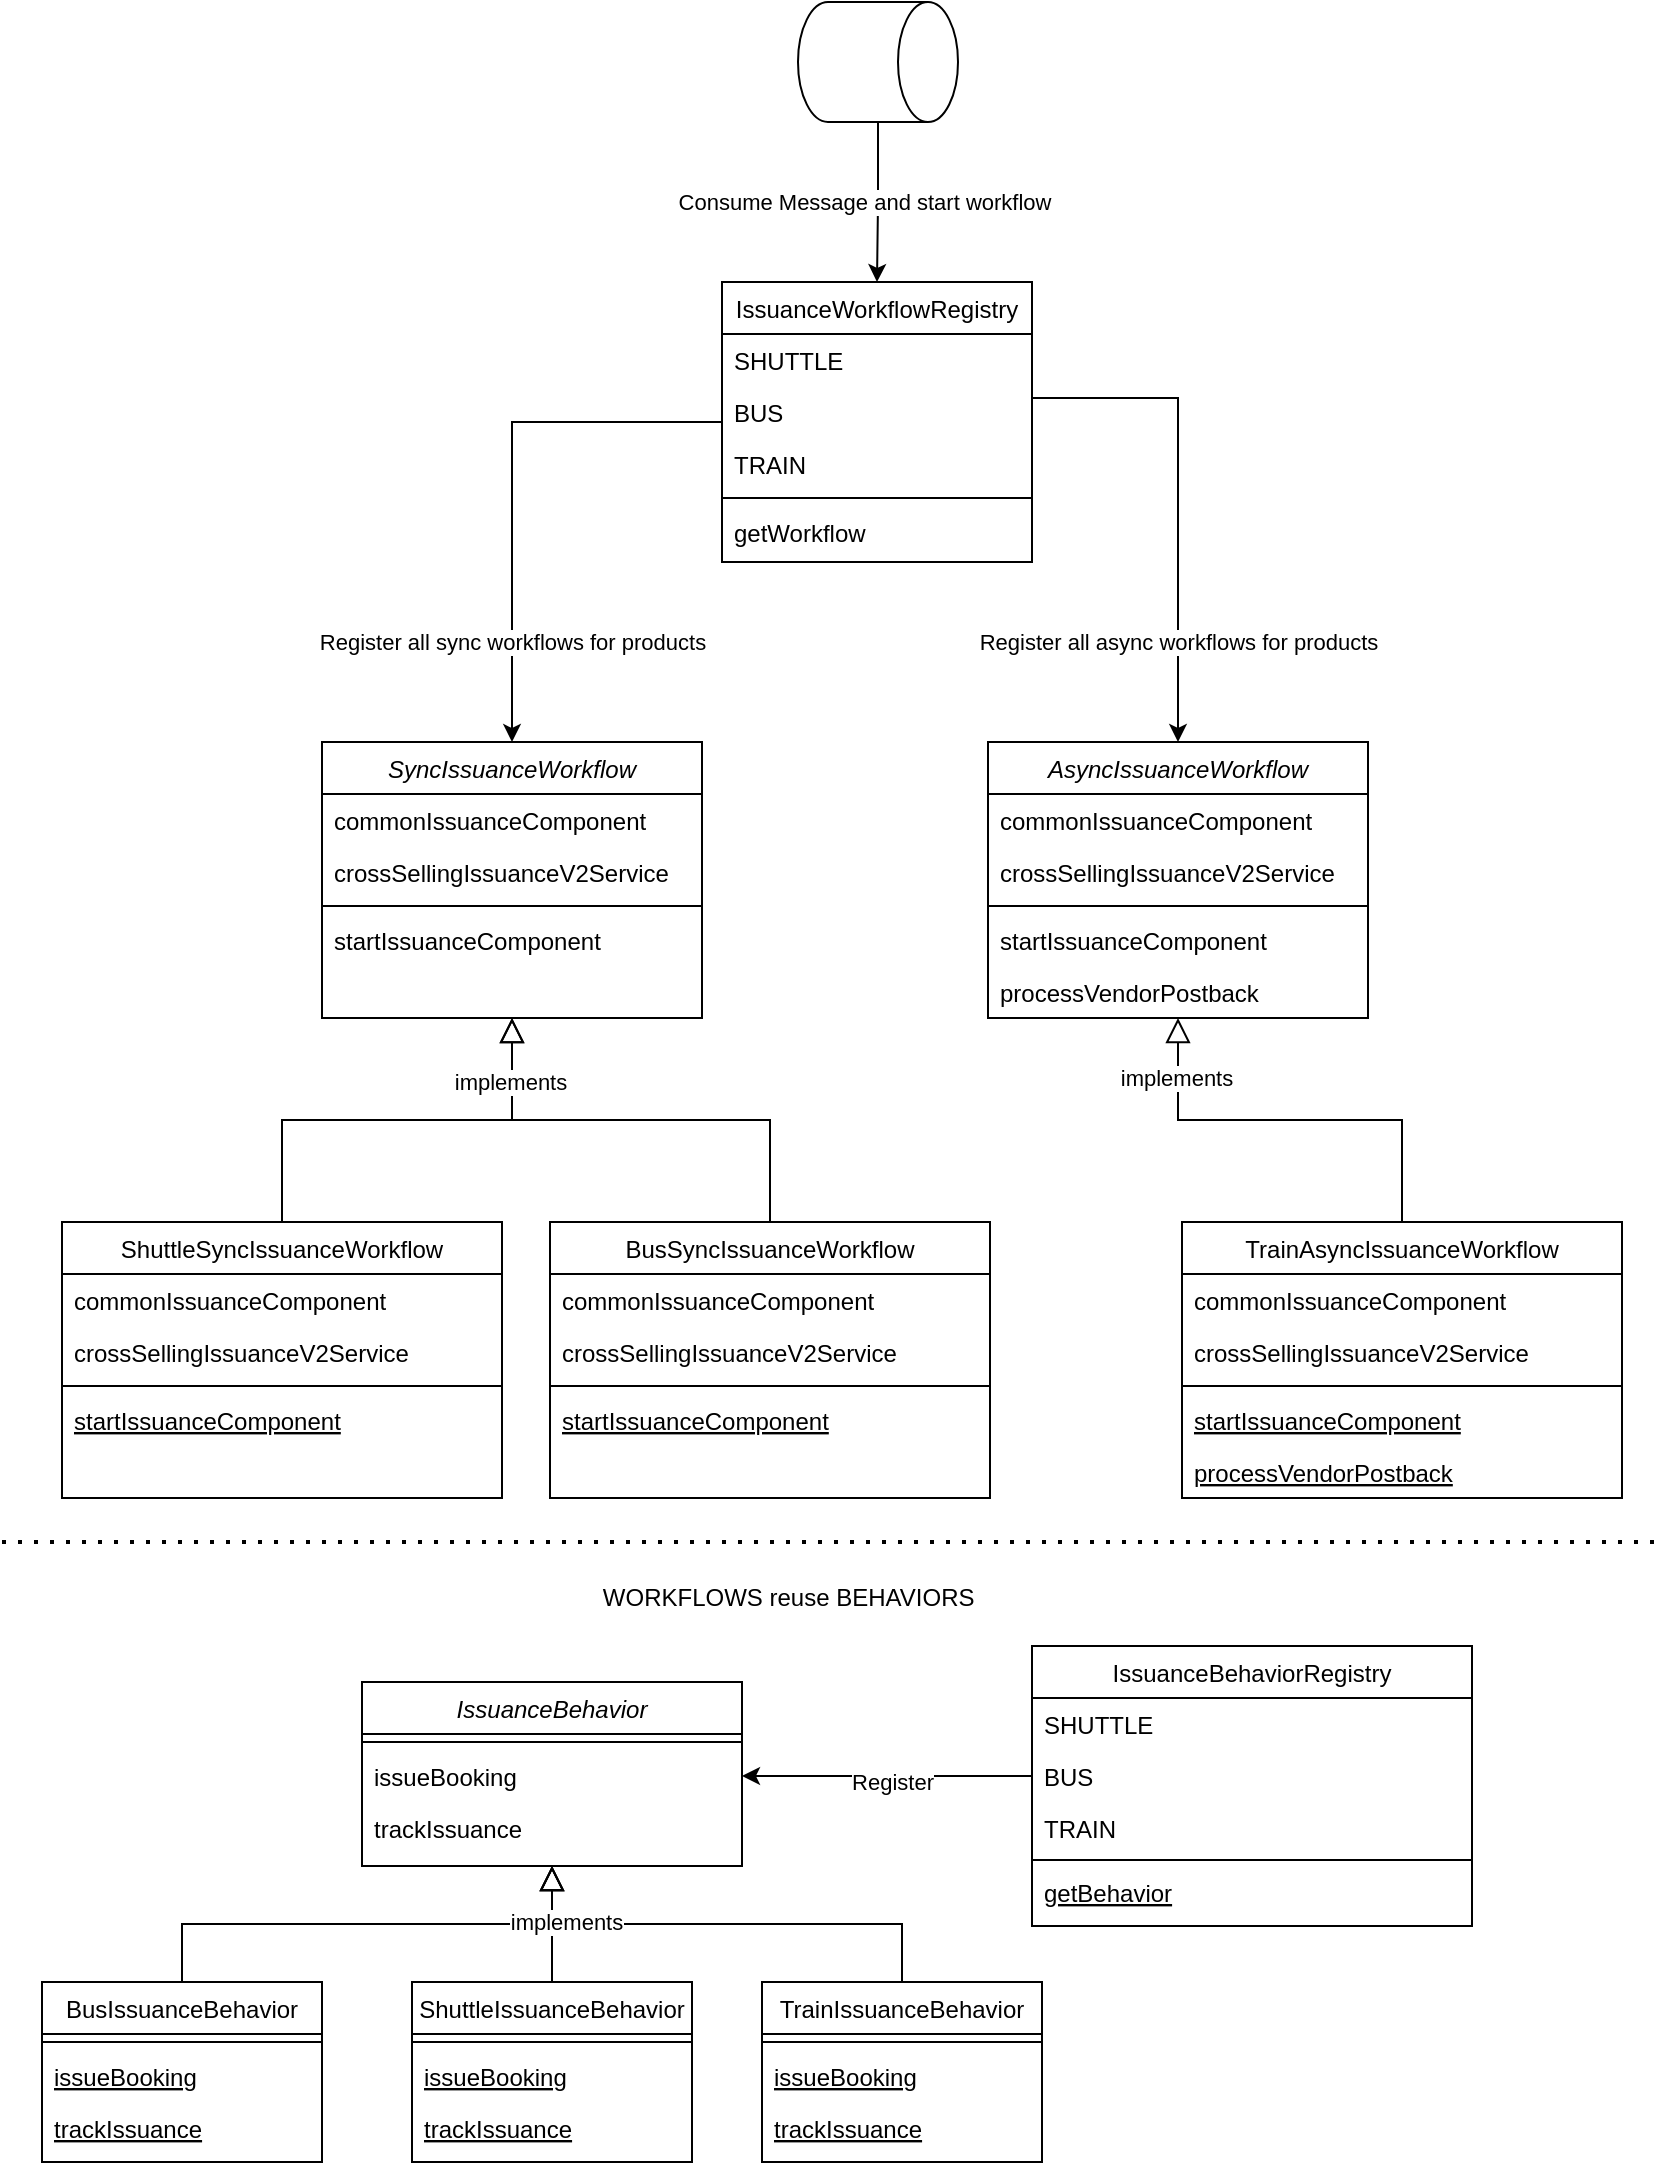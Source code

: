 <mxfile version="13.7.9" type="github">
  <diagram id="C5RBs43oDa-KdzZeNtuy" name="Page-1">
    <mxGraphModel dx="2013" dy="687" grid="1" gridSize="10" guides="1" tooltips="1" connect="1" arrows="1" fold="1" page="1" pageScale="1" pageWidth="827" pageHeight="1169" math="0" shadow="0">
      <root>
        <mxCell id="WIyWlLk6GJQsqaUBKTNV-0" />
        <mxCell id="WIyWlLk6GJQsqaUBKTNV-1" parent="WIyWlLk6GJQsqaUBKTNV-0" />
        <mxCell id="zkfFHV4jXpPFQw0GAbJ--12" value="" style="endArrow=block;endSize=10;endFill=0;shadow=0;strokeWidth=1;rounded=0;edgeStyle=orthogonalEdgeStyle;elbow=vertical;" parent="WIyWlLk6GJQsqaUBKTNV-1" source="zkfFHV4jXpPFQw0GAbJ--6" target="zkfFHV4jXpPFQw0GAbJ--0" edge="1">
          <mxGeometry width="160" relative="1" as="geometry">
            <mxPoint x="170" y="503" as="sourcePoint" />
            <mxPoint x="170" y="503" as="targetPoint" />
          </mxGeometry>
        </mxCell>
        <mxCell id="zkfFHV4jXpPFQw0GAbJ--16" value="" style="endArrow=block;endSize=10;endFill=0;shadow=0;strokeWidth=1;rounded=0;edgeStyle=elbowEdgeStyle;elbow=vertical;exitX=0.5;exitY=0;exitDx=0;exitDy=0;" parent="WIyWlLk6GJQsqaUBKTNV-1" source="3vIBMGjglbCC2fMAFa1k-2" target="zkfFHV4jXpPFQw0GAbJ--0" edge="1">
          <mxGeometry width="160" relative="1" as="geometry">
            <mxPoint x="380" y="660" as="sourcePoint" />
            <mxPoint x="280" y="571" as="targetPoint" />
          </mxGeometry>
        </mxCell>
        <mxCell id="3vIBMGjglbCC2fMAFa1k-8" value="implements" style="edgeLabel;html=1;align=center;verticalAlign=middle;resizable=0;points=[];" vertex="1" connectable="0" parent="zkfFHV4jXpPFQw0GAbJ--16">
          <mxGeometry x="0.723" y="1" relative="1" as="geometry">
            <mxPoint as="offset" />
          </mxGeometry>
        </mxCell>
        <mxCell id="3vIBMGjglbCC2fMAFa1k-7" value="Register all sync workflows for products" style="edgeStyle=orthogonalEdgeStyle;rounded=0;orthogonalLoop=1;jettySize=auto;html=1;entryX=0.5;entryY=0;entryDx=0;entryDy=0;" edge="1" parent="WIyWlLk6GJQsqaUBKTNV-1" source="zkfFHV4jXpPFQw0GAbJ--17" target="zkfFHV4jXpPFQw0GAbJ--0">
          <mxGeometry x="0.623" relative="1" as="geometry">
            <mxPoint as="offset" />
          </mxGeometry>
        </mxCell>
        <mxCell id="zkfFHV4jXpPFQw0GAbJ--0" value="SyncIssuanceWorkflow" style="swimlane;fontStyle=2;align=center;verticalAlign=top;childLayout=stackLayout;horizontal=1;startSize=26;horizontalStack=0;resizeParent=1;resizeLast=0;collapsible=1;marginBottom=0;rounded=0;shadow=0;strokeWidth=1;" parent="WIyWlLk6GJQsqaUBKTNV-1" vertex="1">
          <mxGeometry x="160" y="420" width="190" height="138" as="geometry">
            <mxRectangle x="230" y="140" width="160" height="26" as="alternateBounds" />
          </mxGeometry>
        </mxCell>
        <mxCell id="zkfFHV4jXpPFQw0GAbJ--1" value="commonIssuanceComponent" style="text;align=left;verticalAlign=top;spacingLeft=4;spacingRight=4;overflow=hidden;rotatable=0;points=[[0,0.5],[1,0.5]];portConstraint=eastwest;" parent="zkfFHV4jXpPFQw0GAbJ--0" vertex="1">
          <mxGeometry y="26" width="190" height="26" as="geometry" />
        </mxCell>
        <mxCell id="zkfFHV4jXpPFQw0GAbJ--2" value="crossSellingIssuanceV2Service" style="text;align=left;verticalAlign=top;spacingLeft=4;spacingRight=4;overflow=hidden;rotatable=0;points=[[0,0.5],[1,0.5]];portConstraint=eastwest;rounded=0;shadow=0;html=0;" parent="zkfFHV4jXpPFQw0GAbJ--0" vertex="1">
          <mxGeometry y="52" width="190" height="26" as="geometry" />
        </mxCell>
        <mxCell id="zkfFHV4jXpPFQw0GAbJ--4" value="" style="line;html=1;strokeWidth=1;align=left;verticalAlign=middle;spacingTop=-1;spacingLeft=3;spacingRight=3;rotatable=0;labelPosition=right;points=[];portConstraint=eastwest;" parent="zkfFHV4jXpPFQw0GAbJ--0" vertex="1">
          <mxGeometry y="78" width="190" height="8" as="geometry" />
        </mxCell>
        <mxCell id="zkfFHV4jXpPFQw0GAbJ--5" value="startIssuanceComponent" style="text;align=left;verticalAlign=top;spacingLeft=4;spacingRight=4;overflow=hidden;rotatable=0;points=[[0,0.5],[1,0.5]];portConstraint=eastwest;" parent="zkfFHV4jXpPFQw0GAbJ--0" vertex="1">
          <mxGeometry y="86" width="190" height="26" as="geometry" />
        </mxCell>
        <mxCell id="zkfFHV4jXpPFQw0GAbJ--6" value="ShuttleSyncIssuanceWorkflow" style="swimlane;fontStyle=0;align=center;verticalAlign=top;childLayout=stackLayout;horizontal=1;startSize=26;horizontalStack=0;resizeParent=1;resizeLast=0;collapsible=1;marginBottom=0;rounded=0;shadow=0;strokeWidth=1;" parent="WIyWlLk6GJQsqaUBKTNV-1" vertex="1">
          <mxGeometry x="30" y="660" width="220" height="138" as="geometry">
            <mxRectangle x="130" y="380" width="160" height="26" as="alternateBounds" />
          </mxGeometry>
        </mxCell>
        <mxCell id="zkfFHV4jXpPFQw0GAbJ--7" value="commonIssuanceComponent" style="text;align=left;verticalAlign=top;spacingLeft=4;spacingRight=4;overflow=hidden;rotatable=0;points=[[0,0.5],[1,0.5]];portConstraint=eastwest;" parent="zkfFHV4jXpPFQw0GAbJ--6" vertex="1">
          <mxGeometry y="26" width="220" height="26" as="geometry" />
        </mxCell>
        <mxCell id="zkfFHV4jXpPFQw0GAbJ--8" value="crossSellingIssuanceV2Service" style="text;align=left;verticalAlign=top;spacingLeft=4;spacingRight=4;overflow=hidden;rotatable=0;points=[[0,0.5],[1,0.5]];portConstraint=eastwest;rounded=0;shadow=0;html=0;" parent="zkfFHV4jXpPFQw0GAbJ--6" vertex="1">
          <mxGeometry y="52" width="220" height="26" as="geometry" />
        </mxCell>
        <mxCell id="zkfFHV4jXpPFQw0GAbJ--9" value="" style="line;html=1;strokeWidth=1;align=left;verticalAlign=middle;spacingTop=-1;spacingLeft=3;spacingRight=3;rotatable=0;labelPosition=right;points=[];portConstraint=eastwest;" parent="zkfFHV4jXpPFQw0GAbJ--6" vertex="1">
          <mxGeometry y="78" width="220" height="8" as="geometry" />
        </mxCell>
        <mxCell id="zkfFHV4jXpPFQw0GAbJ--10" value="startIssuanceComponent" style="text;align=left;verticalAlign=top;spacingLeft=4;spacingRight=4;overflow=hidden;rotatable=0;points=[[0,0.5],[1,0.5]];portConstraint=eastwest;fontStyle=4" parent="zkfFHV4jXpPFQw0GAbJ--6" vertex="1">
          <mxGeometry y="86" width="220" height="26" as="geometry" />
        </mxCell>
        <mxCell id="3vIBMGjglbCC2fMAFa1k-2" value="BusSyncIssuanceWorkflow" style="swimlane;fontStyle=0;align=center;verticalAlign=top;childLayout=stackLayout;horizontal=1;startSize=26;horizontalStack=0;resizeParent=1;resizeLast=0;collapsible=1;marginBottom=0;rounded=0;shadow=0;strokeWidth=1;" vertex="1" parent="WIyWlLk6GJQsqaUBKTNV-1">
          <mxGeometry x="274" y="660" width="220" height="138" as="geometry">
            <mxRectangle x="130" y="380" width="160" height="26" as="alternateBounds" />
          </mxGeometry>
        </mxCell>
        <mxCell id="3vIBMGjglbCC2fMAFa1k-3" value="commonIssuanceComponent" style="text;align=left;verticalAlign=top;spacingLeft=4;spacingRight=4;overflow=hidden;rotatable=0;points=[[0,0.5],[1,0.5]];portConstraint=eastwest;" vertex="1" parent="3vIBMGjglbCC2fMAFa1k-2">
          <mxGeometry y="26" width="220" height="26" as="geometry" />
        </mxCell>
        <mxCell id="3vIBMGjglbCC2fMAFa1k-4" value="crossSellingIssuanceV2Service" style="text;align=left;verticalAlign=top;spacingLeft=4;spacingRight=4;overflow=hidden;rotatable=0;points=[[0,0.5],[1,0.5]];portConstraint=eastwest;rounded=0;shadow=0;html=0;" vertex="1" parent="3vIBMGjglbCC2fMAFa1k-2">
          <mxGeometry y="52" width="220" height="26" as="geometry" />
        </mxCell>
        <mxCell id="3vIBMGjglbCC2fMAFa1k-5" value="" style="line;html=1;strokeWidth=1;align=left;verticalAlign=middle;spacingTop=-1;spacingLeft=3;spacingRight=3;rotatable=0;labelPosition=right;points=[];portConstraint=eastwest;" vertex="1" parent="3vIBMGjglbCC2fMAFa1k-2">
          <mxGeometry y="78" width="220" height="8" as="geometry" />
        </mxCell>
        <mxCell id="3vIBMGjglbCC2fMAFa1k-6" value="startIssuanceComponent" style="text;align=left;verticalAlign=top;spacingLeft=4;spacingRight=4;overflow=hidden;rotatable=0;points=[[0,0.5],[1,0.5]];portConstraint=eastwest;fontStyle=4" vertex="1" parent="3vIBMGjglbCC2fMAFa1k-2">
          <mxGeometry y="86" width="220" height="26" as="geometry" />
        </mxCell>
        <mxCell id="3vIBMGjglbCC2fMAFa1k-39" value="" style="endArrow=block;endSize=10;endFill=0;shadow=0;strokeWidth=1;rounded=0;edgeStyle=elbowEdgeStyle;elbow=vertical;exitX=0.5;exitY=0;exitDx=0;exitDy=0;" edge="1" parent="WIyWlLk6GJQsqaUBKTNV-1" source="3vIBMGjglbCC2fMAFa1k-52" target="3vIBMGjglbCC2fMAFa1k-42">
          <mxGeometry width="160" relative="1" as="geometry">
            <mxPoint x="713" y="660" as="sourcePoint" />
            <mxPoint x="613" y="571" as="targetPoint" />
          </mxGeometry>
        </mxCell>
        <mxCell id="3vIBMGjglbCC2fMAFa1k-40" value="implements" style="edgeLabel;html=1;align=center;verticalAlign=middle;resizable=0;points=[];" vertex="1" connectable="0" parent="3vIBMGjglbCC2fMAFa1k-39">
          <mxGeometry x="0.723" y="1" relative="1" as="geometry">
            <mxPoint as="offset" />
          </mxGeometry>
        </mxCell>
        <mxCell id="3vIBMGjglbCC2fMAFa1k-41" value="Register all async workflows for products" style="edgeStyle=orthogonalEdgeStyle;rounded=0;orthogonalLoop=1;jettySize=auto;html=1;entryX=0.5;entryY=0;entryDx=0;entryDy=0;exitX=1;exitY=0.231;exitDx=0;exitDy=0;exitPerimeter=0;" edge="1" parent="WIyWlLk6GJQsqaUBKTNV-1" source="zkfFHV4jXpPFQw0GAbJ--19" target="3vIBMGjglbCC2fMAFa1k-42">
          <mxGeometry x="0.592" relative="1" as="geometry">
            <mxPoint x="588" y="330" as="sourcePoint" />
            <mxPoint as="offset" />
          </mxGeometry>
        </mxCell>
        <mxCell id="3vIBMGjglbCC2fMAFa1k-42" value="AsyncIssuanceWorkflow" style="swimlane;fontStyle=2;align=center;verticalAlign=top;childLayout=stackLayout;horizontal=1;startSize=26;horizontalStack=0;resizeParent=1;resizeLast=0;collapsible=1;marginBottom=0;rounded=0;shadow=0;strokeWidth=1;" vertex="1" parent="WIyWlLk6GJQsqaUBKTNV-1">
          <mxGeometry x="493" y="420" width="190" height="138" as="geometry">
            <mxRectangle x="230" y="140" width="160" height="26" as="alternateBounds" />
          </mxGeometry>
        </mxCell>
        <mxCell id="3vIBMGjglbCC2fMAFa1k-43" value="commonIssuanceComponent" style="text;align=left;verticalAlign=top;spacingLeft=4;spacingRight=4;overflow=hidden;rotatable=0;points=[[0,0.5],[1,0.5]];portConstraint=eastwest;" vertex="1" parent="3vIBMGjglbCC2fMAFa1k-42">
          <mxGeometry y="26" width="190" height="26" as="geometry" />
        </mxCell>
        <mxCell id="3vIBMGjglbCC2fMAFa1k-44" value="crossSellingIssuanceV2Service" style="text;align=left;verticalAlign=top;spacingLeft=4;spacingRight=4;overflow=hidden;rotatable=0;points=[[0,0.5],[1,0.5]];portConstraint=eastwest;rounded=0;shadow=0;html=0;" vertex="1" parent="3vIBMGjglbCC2fMAFa1k-42">
          <mxGeometry y="52" width="190" height="26" as="geometry" />
        </mxCell>
        <mxCell id="3vIBMGjglbCC2fMAFa1k-45" value="" style="line;html=1;strokeWidth=1;align=left;verticalAlign=middle;spacingTop=-1;spacingLeft=3;spacingRight=3;rotatable=0;labelPosition=right;points=[];portConstraint=eastwest;" vertex="1" parent="3vIBMGjglbCC2fMAFa1k-42">
          <mxGeometry y="78" width="190" height="8" as="geometry" />
        </mxCell>
        <mxCell id="3vIBMGjglbCC2fMAFa1k-46" value="startIssuanceComponent" style="text;align=left;verticalAlign=top;spacingLeft=4;spacingRight=4;overflow=hidden;rotatable=0;points=[[0,0.5],[1,0.5]];portConstraint=eastwest;" vertex="1" parent="3vIBMGjglbCC2fMAFa1k-42">
          <mxGeometry y="86" width="190" height="26" as="geometry" />
        </mxCell>
        <mxCell id="3vIBMGjglbCC2fMAFa1k-62" value="processVendorPostback" style="text;align=left;verticalAlign=top;spacingLeft=4;spacingRight=4;overflow=hidden;rotatable=0;points=[[0,0.5],[1,0.5]];portConstraint=eastwest;" vertex="1" parent="3vIBMGjglbCC2fMAFa1k-42">
          <mxGeometry y="112" width="190" height="26" as="geometry" />
        </mxCell>
        <mxCell id="3vIBMGjglbCC2fMAFa1k-52" value="TrainAsyncIssuanceWorkflow" style="swimlane;fontStyle=0;align=center;verticalAlign=top;childLayout=stackLayout;horizontal=1;startSize=26;horizontalStack=0;resizeParent=1;resizeLast=0;collapsible=1;marginBottom=0;rounded=0;shadow=0;strokeWidth=1;" vertex="1" parent="WIyWlLk6GJQsqaUBKTNV-1">
          <mxGeometry x="590" y="660" width="220" height="138" as="geometry">
            <mxRectangle x="130" y="380" width="160" height="26" as="alternateBounds" />
          </mxGeometry>
        </mxCell>
        <mxCell id="3vIBMGjglbCC2fMAFa1k-53" value="commonIssuanceComponent" style="text;align=left;verticalAlign=top;spacingLeft=4;spacingRight=4;overflow=hidden;rotatable=0;points=[[0,0.5],[1,0.5]];portConstraint=eastwest;" vertex="1" parent="3vIBMGjglbCC2fMAFa1k-52">
          <mxGeometry y="26" width="220" height="26" as="geometry" />
        </mxCell>
        <mxCell id="3vIBMGjglbCC2fMAFa1k-54" value="crossSellingIssuanceV2Service" style="text;align=left;verticalAlign=top;spacingLeft=4;spacingRight=4;overflow=hidden;rotatable=0;points=[[0,0.5],[1,0.5]];portConstraint=eastwest;rounded=0;shadow=0;html=0;" vertex="1" parent="3vIBMGjglbCC2fMAFa1k-52">
          <mxGeometry y="52" width="220" height="26" as="geometry" />
        </mxCell>
        <mxCell id="3vIBMGjglbCC2fMAFa1k-55" value="" style="line;html=1;strokeWidth=1;align=left;verticalAlign=middle;spacingTop=-1;spacingLeft=3;spacingRight=3;rotatable=0;labelPosition=right;points=[];portConstraint=eastwest;" vertex="1" parent="3vIBMGjglbCC2fMAFa1k-52">
          <mxGeometry y="78" width="220" height="8" as="geometry" />
        </mxCell>
        <mxCell id="3vIBMGjglbCC2fMAFa1k-56" value="startIssuanceComponent" style="text;align=left;verticalAlign=top;spacingLeft=4;spacingRight=4;overflow=hidden;rotatable=0;points=[[0,0.5],[1,0.5]];portConstraint=eastwest;fontStyle=4" vertex="1" parent="3vIBMGjglbCC2fMAFa1k-52">
          <mxGeometry y="86" width="220" height="26" as="geometry" />
        </mxCell>
        <mxCell id="3vIBMGjglbCC2fMAFa1k-63" value="processVendorPostback" style="text;align=left;verticalAlign=top;spacingLeft=4;spacingRight=4;overflow=hidden;rotatable=0;points=[[0,0.5],[1,0.5]];portConstraint=eastwest;fontStyle=4" vertex="1" parent="3vIBMGjglbCC2fMAFa1k-52">
          <mxGeometry y="112" width="220" height="26" as="geometry" />
        </mxCell>
        <mxCell id="zkfFHV4jXpPFQw0GAbJ--17" value="IssuanceWorkflowRegistry" style="swimlane;fontStyle=0;align=center;verticalAlign=top;childLayout=stackLayout;horizontal=1;startSize=26;horizontalStack=0;resizeParent=1;resizeLast=0;collapsible=1;marginBottom=0;rounded=0;shadow=0;strokeWidth=1;" parent="WIyWlLk6GJQsqaUBKTNV-1" vertex="1">
          <mxGeometry x="360" y="190" width="155" height="140" as="geometry">
            <mxRectangle x="550" y="140" width="160" height="26" as="alternateBounds" />
          </mxGeometry>
        </mxCell>
        <mxCell id="zkfFHV4jXpPFQw0GAbJ--18" value="SHUTTLE" style="text;align=left;verticalAlign=top;spacingLeft=4;spacingRight=4;overflow=hidden;rotatable=0;points=[[0,0.5],[1,0.5]];portConstraint=eastwest;" parent="zkfFHV4jXpPFQw0GAbJ--17" vertex="1">
          <mxGeometry y="26" width="155" height="26" as="geometry" />
        </mxCell>
        <mxCell id="zkfFHV4jXpPFQw0GAbJ--19" value="BUS" style="text;align=left;verticalAlign=top;spacingLeft=4;spacingRight=4;overflow=hidden;rotatable=0;points=[[0,0.5],[1,0.5]];portConstraint=eastwest;rounded=0;shadow=0;html=0;" parent="zkfFHV4jXpPFQw0GAbJ--17" vertex="1">
          <mxGeometry y="52" width="155" height="26" as="geometry" />
        </mxCell>
        <mxCell id="3vIBMGjglbCC2fMAFa1k-118" value="TRAIN" style="text;align=left;verticalAlign=top;spacingLeft=4;spacingRight=4;overflow=hidden;rotatable=0;points=[[0,0.5],[1,0.5]];portConstraint=eastwest;rounded=0;shadow=0;html=0;" vertex="1" parent="zkfFHV4jXpPFQw0GAbJ--17">
          <mxGeometry y="78" width="155" height="26" as="geometry" />
        </mxCell>
        <mxCell id="zkfFHV4jXpPFQw0GAbJ--23" value="" style="line;html=1;strokeWidth=1;align=left;verticalAlign=middle;spacingTop=-1;spacingLeft=3;spacingRight=3;rotatable=0;labelPosition=right;points=[];portConstraint=eastwest;" parent="zkfFHV4jXpPFQw0GAbJ--17" vertex="1">
          <mxGeometry y="104" width="155" height="8" as="geometry" />
        </mxCell>
        <mxCell id="zkfFHV4jXpPFQw0GAbJ--24" value="getWorkflow" style="text;align=left;verticalAlign=top;spacingLeft=4;spacingRight=4;overflow=hidden;rotatable=0;points=[[0,0.5],[1,0.5]];portConstraint=eastwest;" parent="zkfFHV4jXpPFQw0GAbJ--17" vertex="1">
          <mxGeometry y="112" width="155" height="26" as="geometry" />
        </mxCell>
        <mxCell id="3vIBMGjglbCC2fMAFa1k-116" style="edgeStyle=orthogonalEdgeStyle;rounded=0;orthogonalLoop=1;jettySize=auto;html=1;exitX=1;exitY=0.5;exitDx=0;exitDy=0;exitPerimeter=0;entryX=0.5;entryY=0;entryDx=0;entryDy=0;endArrow=classic;endFill=1;" edge="1" parent="WIyWlLk6GJQsqaUBKTNV-1" source="3vIBMGjglbCC2fMAFa1k-70" target="zkfFHV4jXpPFQw0GAbJ--17">
          <mxGeometry relative="1" as="geometry" />
        </mxCell>
        <mxCell id="3vIBMGjglbCC2fMAFa1k-117" value="Consume Message and start workflow" style="edgeLabel;html=1;align=center;verticalAlign=middle;resizable=0;points=[];" vertex="1" connectable="0" parent="3vIBMGjglbCC2fMAFa1k-116">
          <mxGeometry x="0.006" y="-5" relative="1" as="geometry">
            <mxPoint x="-2" as="offset" />
          </mxGeometry>
        </mxCell>
        <mxCell id="3vIBMGjglbCC2fMAFa1k-70" value="" style="shape=cylinder3;whiteSpace=wrap;html=1;boundedLbl=1;backgroundOutline=1;size=15;rotation=90;" vertex="1" parent="WIyWlLk6GJQsqaUBKTNV-1">
          <mxGeometry x="408" y="40" width="60" height="80" as="geometry" />
        </mxCell>
        <mxCell id="3vIBMGjglbCC2fMAFa1k-83" style="edgeStyle=orthogonalEdgeStyle;rounded=0;orthogonalLoop=1;jettySize=auto;html=1;exitX=0;exitY=0.5;exitDx=0;exitDy=0;entryX=1;entryY=0.5;entryDx=0;entryDy=0;" edge="1" parent="WIyWlLk6GJQsqaUBKTNV-1" source="3vIBMGjglbCC2fMAFa1k-74" target="3vIBMGjglbCC2fMAFa1k-82">
          <mxGeometry relative="1" as="geometry">
            <mxPoint x="400" y="973" as="targetPoint" />
          </mxGeometry>
        </mxCell>
        <mxCell id="3vIBMGjglbCC2fMAFa1k-84" value="Register" style="edgeLabel;html=1;align=center;verticalAlign=middle;resizable=0;points=[];" vertex="1" connectable="0" parent="3vIBMGjglbCC2fMAFa1k-83">
          <mxGeometry x="-0.026" y="3" relative="1" as="geometry">
            <mxPoint as="offset" />
          </mxGeometry>
        </mxCell>
        <mxCell id="3vIBMGjglbCC2fMAFa1k-86" value="BusIssuanceBehavior" style="swimlane;fontStyle=0;align=center;verticalAlign=top;childLayout=stackLayout;horizontal=1;startSize=26;horizontalStack=0;resizeParent=1;resizeLast=0;collapsible=1;marginBottom=0;rounded=0;shadow=0;strokeWidth=1;" vertex="1" parent="WIyWlLk6GJQsqaUBKTNV-1">
          <mxGeometry x="20" y="1040" width="140" height="90" as="geometry">
            <mxRectangle x="130" y="380" width="160" height="26" as="alternateBounds" />
          </mxGeometry>
        </mxCell>
        <mxCell id="3vIBMGjglbCC2fMAFa1k-89" value="" style="line;html=1;strokeWidth=1;align=left;verticalAlign=middle;spacingTop=-1;spacingLeft=3;spacingRight=3;rotatable=0;labelPosition=right;points=[];portConstraint=eastwest;" vertex="1" parent="3vIBMGjglbCC2fMAFa1k-86">
          <mxGeometry y="26" width="140" height="8" as="geometry" />
        </mxCell>
        <mxCell id="3vIBMGjglbCC2fMAFa1k-90" value="issueBooking" style="text;align=left;verticalAlign=top;spacingLeft=4;spacingRight=4;overflow=hidden;rotatable=0;points=[[0,0.5],[1,0.5]];portConstraint=eastwest;fontStyle=4" vertex="1" parent="3vIBMGjglbCC2fMAFa1k-86">
          <mxGeometry y="34" width="140" height="26" as="geometry" />
        </mxCell>
        <mxCell id="3vIBMGjglbCC2fMAFa1k-91" value="trackIssuance" style="text;align=left;verticalAlign=top;spacingLeft=4;spacingRight=4;overflow=hidden;rotatable=0;points=[[0,0.5],[1,0.5]];portConstraint=eastwest;fontStyle=4" vertex="1" parent="3vIBMGjglbCC2fMAFa1k-86">
          <mxGeometry y="60" width="140" height="26" as="geometry" />
        </mxCell>
        <mxCell id="3vIBMGjglbCC2fMAFa1k-92" value="ShuttleIssuanceBehavior" style="swimlane;fontStyle=0;align=center;verticalAlign=top;childLayout=stackLayout;horizontal=1;startSize=26;horizontalStack=0;resizeParent=1;resizeLast=0;collapsible=1;marginBottom=0;rounded=0;shadow=0;strokeWidth=1;" vertex="1" parent="WIyWlLk6GJQsqaUBKTNV-1">
          <mxGeometry x="205" y="1040" width="140" height="90" as="geometry">
            <mxRectangle x="130" y="380" width="160" height="26" as="alternateBounds" />
          </mxGeometry>
        </mxCell>
        <mxCell id="3vIBMGjglbCC2fMAFa1k-93" value="" style="line;html=1;strokeWidth=1;align=left;verticalAlign=middle;spacingTop=-1;spacingLeft=3;spacingRight=3;rotatable=0;labelPosition=right;points=[];portConstraint=eastwest;" vertex="1" parent="3vIBMGjglbCC2fMAFa1k-92">
          <mxGeometry y="26" width="140" height="8" as="geometry" />
        </mxCell>
        <mxCell id="3vIBMGjglbCC2fMAFa1k-94" value="issueBooking" style="text;align=left;verticalAlign=top;spacingLeft=4;spacingRight=4;overflow=hidden;rotatable=0;points=[[0,0.5],[1,0.5]];portConstraint=eastwest;fontStyle=4" vertex="1" parent="3vIBMGjglbCC2fMAFa1k-92">
          <mxGeometry y="34" width="140" height="26" as="geometry" />
        </mxCell>
        <mxCell id="3vIBMGjglbCC2fMAFa1k-95" value="trackIssuance" style="text;align=left;verticalAlign=top;spacingLeft=4;spacingRight=4;overflow=hidden;rotatable=0;points=[[0,0.5],[1,0.5]];portConstraint=eastwest;fontStyle=4" vertex="1" parent="3vIBMGjglbCC2fMAFa1k-92">
          <mxGeometry y="60" width="140" height="26" as="geometry" />
        </mxCell>
        <mxCell id="3vIBMGjglbCC2fMAFa1k-96" value="TrainIssuanceBehavior" style="swimlane;fontStyle=0;align=center;verticalAlign=top;childLayout=stackLayout;horizontal=1;startSize=26;horizontalStack=0;resizeParent=1;resizeLast=0;collapsible=1;marginBottom=0;rounded=0;shadow=0;strokeWidth=1;" vertex="1" parent="WIyWlLk6GJQsqaUBKTNV-1">
          <mxGeometry x="380" y="1040" width="140" height="90" as="geometry">
            <mxRectangle x="130" y="380" width="160" height="26" as="alternateBounds" />
          </mxGeometry>
        </mxCell>
        <mxCell id="3vIBMGjglbCC2fMAFa1k-97" value="" style="line;html=1;strokeWidth=1;align=left;verticalAlign=middle;spacingTop=-1;spacingLeft=3;spacingRight=3;rotatable=0;labelPosition=right;points=[];portConstraint=eastwest;" vertex="1" parent="3vIBMGjglbCC2fMAFa1k-96">
          <mxGeometry y="26" width="140" height="8" as="geometry" />
        </mxCell>
        <mxCell id="3vIBMGjglbCC2fMAFa1k-98" value="issueBooking" style="text;align=left;verticalAlign=top;spacingLeft=4;spacingRight=4;overflow=hidden;rotatable=0;points=[[0,0.5],[1,0.5]];portConstraint=eastwest;fontStyle=4" vertex="1" parent="3vIBMGjglbCC2fMAFa1k-96">
          <mxGeometry y="34" width="140" height="26" as="geometry" />
        </mxCell>
        <mxCell id="3vIBMGjglbCC2fMAFa1k-99" value="trackIssuance" style="text;align=left;verticalAlign=top;spacingLeft=4;spacingRight=4;overflow=hidden;rotatable=0;points=[[0,0.5],[1,0.5]];portConstraint=eastwest;fontStyle=4" vertex="1" parent="3vIBMGjglbCC2fMAFa1k-96">
          <mxGeometry y="60" width="140" height="26" as="geometry" />
        </mxCell>
        <mxCell id="3vIBMGjglbCC2fMAFa1k-72" value="IssuanceBehaviorRegistry" style="swimlane;fontStyle=0;align=center;verticalAlign=top;childLayout=stackLayout;horizontal=1;startSize=26;horizontalStack=0;resizeParent=1;resizeLast=0;collapsible=1;marginBottom=0;rounded=0;shadow=0;strokeWidth=1;" vertex="1" parent="WIyWlLk6GJQsqaUBKTNV-1">
          <mxGeometry x="515" y="872" width="220" height="140" as="geometry">
            <mxRectangle x="130" y="380" width="160" height="26" as="alternateBounds" />
          </mxGeometry>
        </mxCell>
        <mxCell id="3vIBMGjglbCC2fMAFa1k-73" value="SHUTTLE" style="text;align=left;verticalAlign=top;spacingLeft=4;spacingRight=4;overflow=hidden;rotatable=0;points=[[0,0.5],[1,0.5]];portConstraint=eastwest;" vertex="1" parent="3vIBMGjglbCC2fMAFa1k-72">
          <mxGeometry y="26" width="220" height="26" as="geometry" />
        </mxCell>
        <mxCell id="3vIBMGjglbCC2fMAFa1k-74" value="BUS" style="text;align=left;verticalAlign=top;spacingLeft=4;spacingRight=4;overflow=hidden;rotatable=0;points=[[0,0.5],[1,0.5]];portConstraint=eastwest;rounded=0;shadow=0;html=0;" vertex="1" parent="3vIBMGjglbCC2fMAFa1k-72">
          <mxGeometry y="52" width="220" height="26" as="geometry" />
        </mxCell>
        <mxCell id="3vIBMGjglbCC2fMAFa1k-77" value="TRAIN" style="text;align=left;verticalAlign=top;spacingLeft=4;spacingRight=4;overflow=hidden;rotatable=0;points=[[0,0.5],[1,0.5]];portConstraint=eastwest;rounded=0;shadow=0;html=0;" vertex="1" parent="3vIBMGjglbCC2fMAFa1k-72">
          <mxGeometry y="78" width="220" height="26" as="geometry" />
        </mxCell>
        <mxCell id="3vIBMGjglbCC2fMAFa1k-75" value="" style="line;html=1;strokeWidth=1;align=left;verticalAlign=middle;spacingTop=-1;spacingLeft=3;spacingRight=3;rotatable=0;labelPosition=right;points=[];portConstraint=eastwest;" vertex="1" parent="3vIBMGjglbCC2fMAFa1k-72">
          <mxGeometry y="104" width="220" height="6" as="geometry" />
        </mxCell>
        <mxCell id="3vIBMGjglbCC2fMAFa1k-76" value="getBehavior" style="text;align=left;verticalAlign=top;spacingLeft=4;spacingRight=4;overflow=hidden;rotatable=0;points=[[0,0.5],[1,0.5]];portConstraint=eastwest;fontStyle=4" vertex="1" parent="3vIBMGjglbCC2fMAFa1k-72">
          <mxGeometry y="110" width="220" height="26" as="geometry" />
        </mxCell>
        <mxCell id="3vIBMGjglbCC2fMAFa1k-105" value="" style="endArrow=block;endSize=10;endFill=0;shadow=0;strokeWidth=1;rounded=0;edgeStyle=elbowEdgeStyle;elbow=vertical;exitX=0.5;exitY=0;exitDx=0;exitDy=0;entryX=0.5;entryY=1;entryDx=0;entryDy=0;" edge="1" parent="WIyWlLk6GJQsqaUBKTNV-1" source="3vIBMGjglbCC2fMAFa1k-86" target="3vIBMGjglbCC2fMAFa1k-78">
          <mxGeometry width="160" relative="1" as="geometry">
            <mxPoint x="250" y="1032" as="sourcePoint" />
            <mxPoint x="260" y="950" as="targetPoint" />
          </mxGeometry>
        </mxCell>
        <mxCell id="3vIBMGjglbCC2fMAFa1k-110" value="" style="endArrow=block;endSize=10;endFill=0;shadow=0;strokeWidth=1;rounded=0;edgeStyle=elbowEdgeStyle;elbow=vertical;exitX=0.5;exitY=0;exitDx=0;exitDy=0;entryX=0.5;entryY=1;entryDx=0;entryDy=0;" edge="1" parent="WIyWlLk6GJQsqaUBKTNV-1" source="3vIBMGjglbCC2fMAFa1k-92" target="3vIBMGjglbCC2fMAFa1k-78">
          <mxGeometry width="160" relative="1" as="geometry">
            <mxPoint x="100" y="1050" as="sourcePoint" />
            <mxPoint x="260" y="950" as="targetPoint" />
          </mxGeometry>
        </mxCell>
        <mxCell id="3vIBMGjglbCC2fMAFa1k-111" value="" style="endArrow=block;endSize=10;endFill=0;shadow=0;strokeWidth=1;rounded=0;edgeStyle=elbowEdgeStyle;elbow=vertical;exitX=0.5;exitY=0;exitDx=0;exitDy=0;entryX=0.5;entryY=1;entryDx=0;entryDy=0;" edge="1" parent="WIyWlLk6GJQsqaUBKTNV-1" source="3vIBMGjglbCC2fMAFa1k-96" target="3vIBMGjglbCC2fMAFa1k-78">
          <mxGeometry width="160" relative="1" as="geometry">
            <mxPoint x="285" y="1050" as="sourcePoint" />
            <mxPoint x="285" y="940" as="targetPoint" />
          </mxGeometry>
        </mxCell>
        <mxCell id="3vIBMGjglbCC2fMAFa1k-112" value="implements" style="edgeLabel;html=1;align=center;verticalAlign=middle;resizable=0;points=[];" vertex="1" connectable="0" parent="3vIBMGjglbCC2fMAFa1k-111">
          <mxGeometry x="0.693" y="-1" relative="1" as="geometry">
            <mxPoint as="offset" />
          </mxGeometry>
        </mxCell>
        <mxCell id="3vIBMGjglbCC2fMAFa1k-78" value="IssuanceBehavior" style="swimlane;fontStyle=2;align=center;verticalAlign=top;childLayout=stackLayout;horizontal=1;startSize=26;horizontalStack=0;resizeParent=1;resizeLast=0;collapsible=1;marginBottom=0;rounded=0;shadow=0;strokeWidth=1;" vertex="1" parent="WIyWlLk6GJQsqaUBKTNV-1">
          <mxGeometry x="180" y="890" width="190" height="92" as="geometry">
            <mxRectangle x="230" y="140" width="160" height="26" as="alternateBounds" />
          </mxGeometry>
        </mxCell>
        <mxCell id="3vIBMGjglbCC2fMAFa1k-81" value="" style="line;html=1;strokeWidth=1;align=left;verticalAlign=middle;spacingTop=-1;spacingLeft=3;spacingRight=3;rotatable=0;labelPosition=right;points=[];portConstraint=eastwest;" vertex="1" parent="3vIBMGjglbCC2fMAFa1k-78">
          <mxGeometry y="26" width="190" height="8" as="geometry" />
        </mxCell>
        <mxCell id="3vIBMGjglbCC2fMAFa1k-82" value="issueBooking" style="text;align=left;verticalAlign=top;spacingLeft=4;spacingRight=4;overflow=hidden;rotatable=0;points=[[0,0.5],[1,0.5]];portConstraint=eastwest;" vertex="1" parent="3vIBMGjglbCC2fMAFa1k-78">
          <mxGeometry y="34" width="190" height="26" as="geometry" />
        </mxCell>
        <mxCell id="3vIBMGjglbCC2fMAFa1k-85" value="trackIssuance" style="text;align=left;verticalAlign=top;spacingLeft=4;spacingRight=4;overflow=hidden;rotatable=0;points=[[0,0.5],[1,0.5]];portConstraint=eastwest;" vertex="1" parent="3vIBMGjglbCC2fMAFa1k-78">
          <mxGeometry y="60" width="190" height="26" as="geometry" />
        </mxCell>
        <mxCell id="3vIBMGjglbCC2fMAFa1k-113" value="WORKFLOWS reuse BEHAVIORS&amp;nbsp;" style="text;html=1;strokeColor=none;fillColor=none;align=center;verticalAlign=middle;whiteSpace=wrap;rounded=0;" vertex="1" parent="WIyWlLk6GJQsqaUBKTNV-1">
          <mxGeometry x="190" y="838" width="410" height="20" as="geometry" />
        </mxCell>
        <mxCell id="3vIBMGjglbCC2fMAFa1k-114" value="" style="endArrow=none;dashed=1;html=1;dashPattern=1 3;strokeWidth=2;" edge="1" parent="WIyWlLk6GJQsqaUBKTNV-1">
          <mxGeometry width="50" height="50" relative="1" as="geometry">
            <mxPoint y="820" as="sourcePoint" />
            <mxPoint x="830" y="820" as="targetPoint" />
          </mxGeometry>
        </mxCell>
      </root>
    </mxGraphModel>
  </diagram>
</mxfile>
